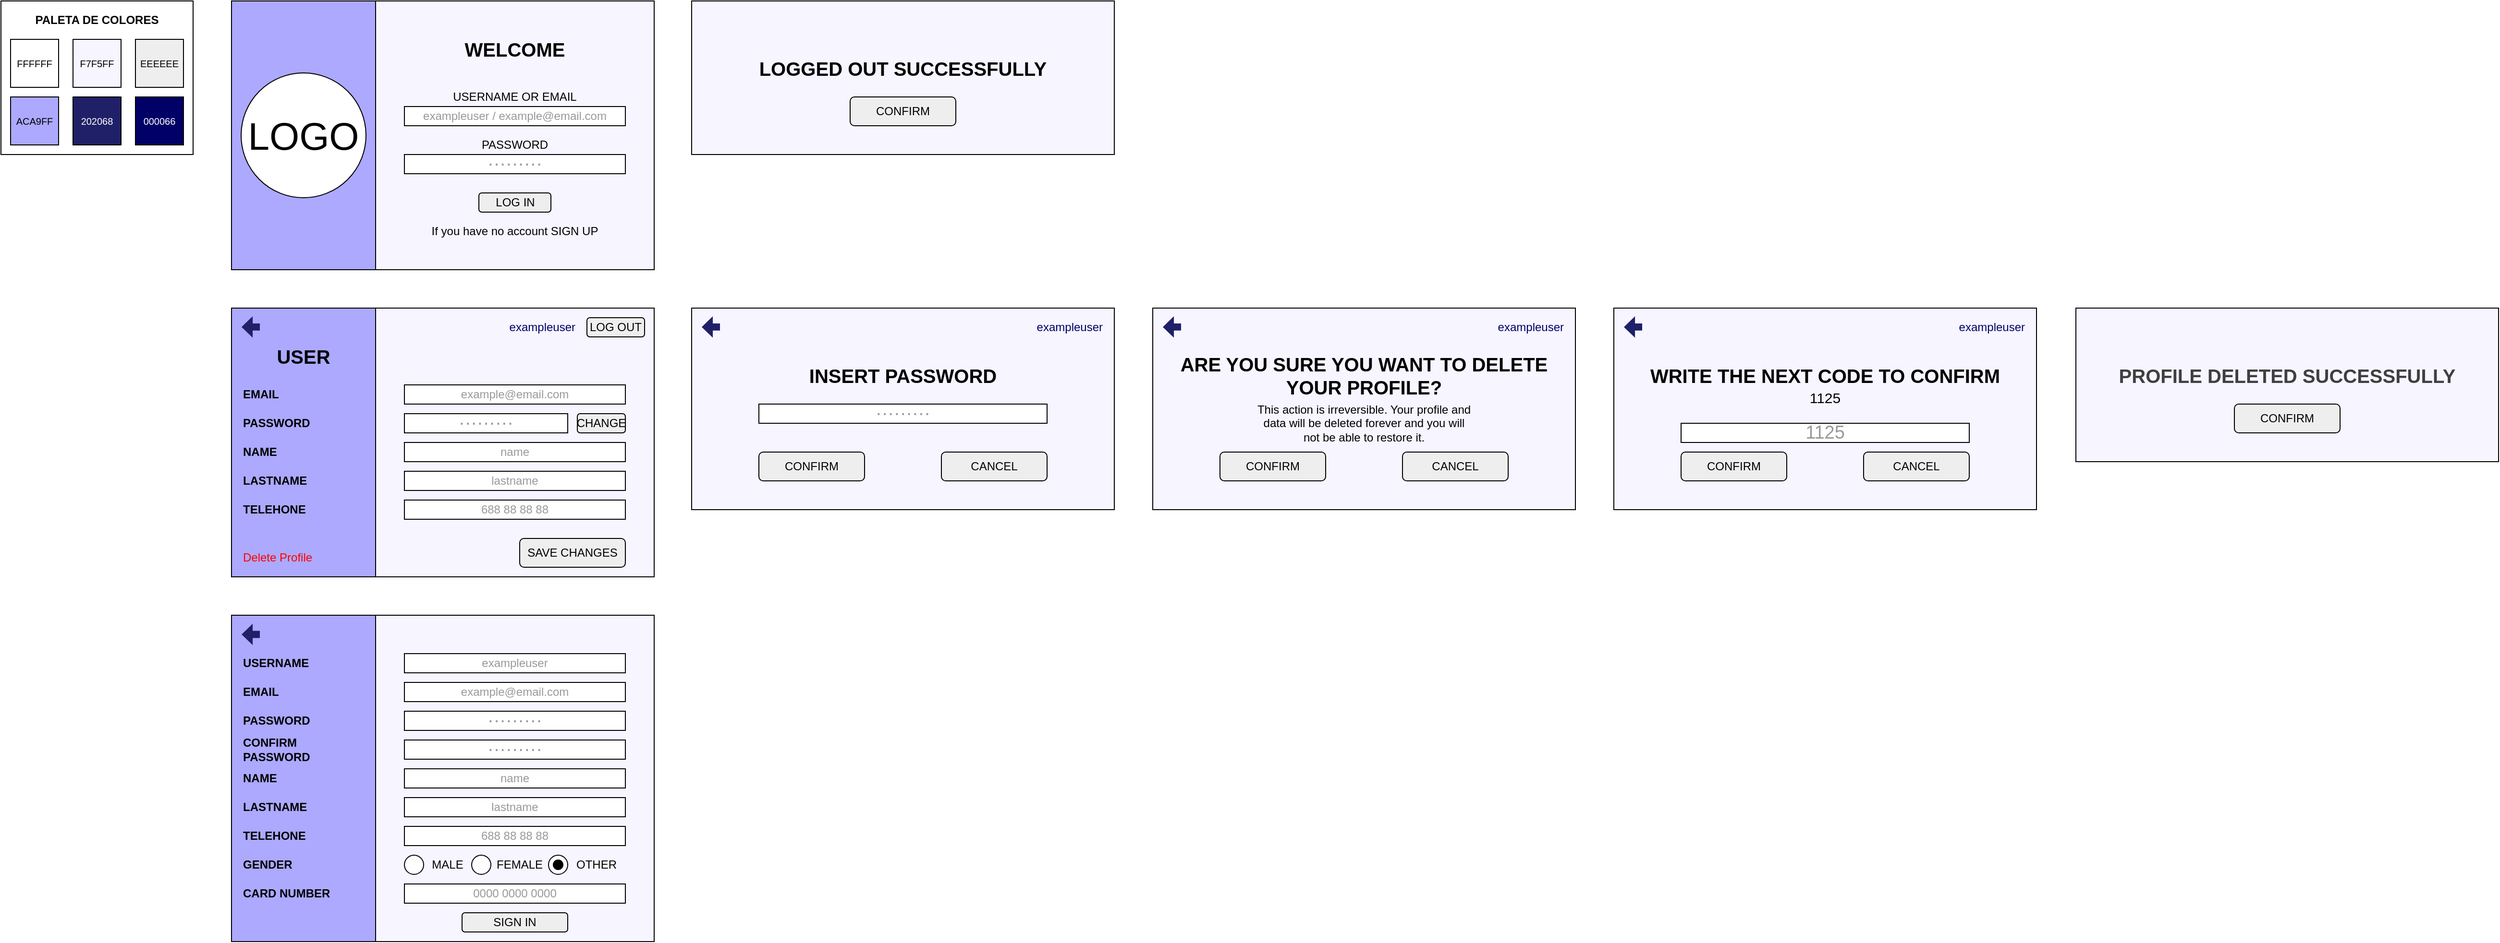 <mxfile>
    <diagram id="fY7jUvB57ei6XOLlgi9u" name="Page-1">
        <mxGraphModel dx="1735" dy="866" grid="1" gridSize="10" guides="1" tooltips="1" connect="1" arrows="1" fold="1" page="1" pageScale="1" pageWidth="850" pageHeight="1100" math="0" shadow="0">
            <root>
                <mxCell id="0"/>
                <mxCell id="1" parent="0"/>
                <mxCell id="2" value="" style="rounded=0;whiteSpace=wrap;html=1;fillColor=#F7F5FF;" parent="1" vertex="1">
                    <mxGeometry x="40" y="40" width="440" height="280" as="geometry"/>
                </mxCell>
                <mxCell id="3" value="" style="rounded=0;whiteSpace=wrap;html=1;fillColor=#ACA9FF;" parent="1" vertex="1">
                    <mxGeometry x="40" y="40" width="150" height="280" as="geometry"/>
                </mxCell>
                <mxCell id="4" value="&lt;font style=&quot;font-size: 40px;&quot;&gt;LOGO&lt;/font&gt;" style="ellipse;whiteSpace=wrap;html=1;aspect=fixed;" parent="1" vertex="1">
                    <mxGeometry x="50" y="115" width="130" height="130" as="geometry"/>
                </mxCell>
                <mxCell id="5" value="&lt;span style=&quot;color: rgb(153, 153, 153);&quot;&gt;exampleuser / example@email.com&lt;/span&gt;" style="rounded=0;whiteSpace=wrap;html=1;" parent="1" vertex="1">
                    <mxGeometry x="220" y="150" width="230" height="20" as="geometry"/>
                </mxCell>
                <mxCell id="6" value="USERNAME OR EMAIL" style="text;html=1;align=center;verticalAlign=middle;whiteSpace=wrap;rounded=0;" parent="1" vertex="1">
                    <mxGeometry x="220" y="130" width="230" height="20" as="geometry"/>
                </mxCell>
                <mxCell id="7" value="&lt;span style=&quot;color: rgb(153, 153, 153); font-size: 19px;&quot;&gt;·········&lt;/span&gt;" style="rounded=0;whiteSpace=wrap;html=1;" parent="1" vertex="1">
                    <mxGeometry x="220" y="200" width="230" height="20" as="geometry"/>
                </mxCell>
                <mxCell id="8" value="PASSWORD" style="text;html=1;align=center;verticalAlign=middle;whiteSpace=wrap;rounded=0;" parent="1" vertex="1">
                    <mxGeometry x="220" y="180" width="230" height="20" as="geometry"/>
                </mxCell>
                <mxCell id="9" value="LOG IN" style="rounded=1;whiteSpace=wrap;html=1;fillColor=#EEEEEE;" parent="1" vertex="1">
                    <mxGeometry x="297.5" y="240" width="75" height="20" as="geometry"/>
                </mxCell>
                <mxCell id="13" value="If you have no account SIGN UP" style="text;html=1;align=center;verticalAlign=middle;whiteSpace=wrap;rounded=0;" parent="1" vertex="1">
                    <mxGeometry x="190" y="270" width="290" height="20" as="geometry"/>
                </mxCell>
                <mxCell id="14" value="" style="rounded=0;whiteSpace=wrap;html=1;fillColor=#F7F5FF;" parent="1" vertex="1">
                    <mxGeometry x="40" y="360" width="440" height="280" as="geometry"/>
                </mxCell>
                <mxCell id="15" value="" style="rounded=0;whiteSpace=wrap;html=1;fillColor=#ACA9FF;" parent="1" vertex="1">
                    <mxGeometry x="40" y="360" width="150" height="280" as="geometry"/>
                </mxCell>
                <mxCell id="17" value="&lt;font style=&quot;color: rgb(153, 153, 153);&quot;&gt;example@email.com&lt;/font&gt;" style="rounded=0;whiteSpace=wrap;html=1;" parent="1" vertex="1">
                    <mxGeometry x="220" y="440" width="230" height="20" as="geometry"/>
                </mxCell>
                <mxCell id="18" value="EMAIL" style="text;html=1;align=left;verticalAlign=middle;whiteSpace=wrap;rounded=0;fontStyle=1" parent="1" vertex="1">
                    <mxGeometry x="50" y="440" width="130" height="20" as="geometry"/>
                </mxCell>
                <mxCell id="21" value="CHANGE" style="rounded=1;whiteSpace=wrap;html=1;fillColor=#EEEEEE;" parent="1" vertex="1">
                    <mxGeometry x="400" y="470" width="50" height="20" as="geometry"/>
                </mxCell>
                <mxCell id="22" value="Delete Profile" style="text;html=1;align=left;verticalAlign=middle;whiteSpace=wrap;rounded=0;fontColor=#FF0000;" parent="1" vertex="1">
                    <mxGeometry x="50" y="610" width="130" height="20" as="geometry"/>
                </mxCell>
                <mxCell id="23" value="PASSWORD" style="text;html=1;align=left;verticalAlign=middle;whiteSpace=wrap;rounded=0;fontStyle=1" parent="1" vertex="1">
                    <mxGeometry x="50" y="470" width="130" height="20" as="geometry"/>
                </mxCell>
                <mxCell id="24" value="NAME" style="text;html=1;align=left;verticalAlign=middle;whiteSpace=wrap;rounded=0;fontStyle=1" parent="1" vertex="1">
                    <mxGeometry x="50" y="500" width="130" height="20" as="geometry"/>
                </mxCell>
                <mxCell id="25" value="LASTNAME" style="text;html=1;align=left;verticalAlign=middle;whiteSpace=wrap;rounded=0;fontStyle=1" parent="1" vertex="1">
                    <mxGeometry x="50" y="530" width="130" height="20" as="geometry"/>
                </mxCell>
                <mxCell id="26" value="TELEHONE" style="text;html=1;align=left;verticalAlign=middle;whiteSpace=wrap;rounded=0;fontStyle=1" parent="1" vertex="1">
                    <mxGeometry x="50" y="560" width="130" height="20" as="geometry"/>
                </mxCell>
                <mxCell id="27" value="&lt;font style=&quot;font-size: 19px; color: rgb(153, 153, 153);&quot;&gt;·········&lt;/font&gt;" style="rounded=0;whiteSpace=wrap;html=1;" parent="1" vertex="1">
                    <mxGeometry x="220" y="470" width="170" height="20" as="geometry"/>
                </mxCell>
                <mxCell id="28" value="&lt;font style=&quot;color: rgb(153, 153, 153);&quot;&gt;name&lt;/font&gt;" style="rounded=0;whiteSpace=wrap;html=1;" parent="1" vertex="1">
                    <mxGeometry x="220" y="500" width="230" height="20" as="geometry"/>
                </mxCell>
                <mxCell id="29" value="lastname" style="rounded=0;whiteSpace=wrap;html=1;fontColor=#999999;" parent="1" vertex="1">
                    <mxGeometry x="220" y="530" width="230" height="20" as="geometry"/>
                </mxCell>
                <mxCell id="31" value="688 88 88 88" style="rounded=0;whiteSpace=wrap;html=1;fontColor=#999999;" parent="1" vertex="1">
                    <mxGeometry x="220" y="560" width="230" height="20" as="geometry"/>
                </mxCell>
                <mxCell id="32" value="exampleuser" style="text;html=1;align=right;verticalAlign=middle;whiteSpace=wrap;rounded=0;fontColor=#000066;" parent="1" vertex="1">
                    <mxGeometry x="220" y="370" width="180" height="20" as="geometry"/>
                </mxCell>
                <mxCell id="33" value="SAVE CHANGES" style="rounded=1;whiteSpace=wrap;html=1;fillColor=#EEEEEE;" parent="1" vertex="1">
                    <mxGeometry x="340" y="600" width="110" height="30" as="geometry"/>
                </mxCell>
                <mxCell id="34" value="" style="rounded=0;whiteSpace=wrap;html=1;fillColor=#F7F5FF;" parent="1" vertex="1">
                    <mxGeometry x="40" y="680" width="440" height="340" as="geometry"/>
                </mxCell>
                <mxCell id="35" value="" style="rounded=0;whiteSpace=wrap;html=1;fillColor=#ACA9FF;" parent="1" vertex="1">
                    <mxGeometry x="40" y="680" width="150" height="340" as="geometry"/>
                </mxCell>
                <mxCell id="36" value="&lt;font style=&quot;color: rgb(153, 153, 153);&quot;&gt;example@email.com&lt;/font&gt;" style="rounded=0;whiteSpace=wrap;html=1;" parent="1" vertex="1">
                    <mxGeometry x="220" y="750" width="230" height="20" as="geometry"/>
                </mxCell>
                <mxCell id="37" value="EMAIL" style="text;html=1;align=left;verticalAlign=middle;whiteSpace=wrap;rounded=0;fontStyle=1" parent="1" vertex="1">
                    <mxGeometry x="50" y="750" width="130" height="20" as="geometry"/>
                </mxCell>
                <mxCell id="40" value="PASSWORD" style="text;html=1;align=left;verticalAlign=middle;whiteSpace=wrap;rounded=0;fontStyle=1" parent="1" vertex="1">
                    <mxGeometry x="50" y="780" width="130" height="20" as="geometry"/>
                </mxCell>
                <mxCell id="41" value="NAME" style="text;html=1;align=left;verticalAlign=middle;whiteSpace=wrap;rounded=0;fontStyle=1" parent="1" vertex="1">
                    <mxGeometry x="50" y="840" width="130" height="20" as="geometry"/>
                </mxCell>
                <mxCell id="42" value="LASTNAME" style="text;html=1;align=left;verticalAlign=middle;whiteSpace=wrap;rounded=0;fontStyle=1" parent="1" vertex="1">
                    <mxGeometry x="50" y="870" width="130" height="20" as="geometry"/>
                </mxCell>
                <mxCell id="43" value="&lt;span style=&quot;color: rgb(0, 0, 0);&quot;&gt;TELEHONE&lt;/span&gt;" style="text;html=1;align=left;verticalAlign=middle;whiteSpace=wrap;rounded=0;fontStyle=1" parent="1" vertex="1">
                    <mxGeometry x="50" y="900" width="130" height="20" as="geometry"/>
                </mxCell>
                <mxCell id="44" value="&lt;font style=&quot;font-size: 19px; color: rgb(153, 153, 153);&quot;&gt;·········&lt;/font&gt;" style="rounded=0;whiteSpace=wrap;html=1;" parent="1" vertex="1">
                    <mxGeometry x="220" y="780" width="230" height="20" as="geometry"/>
                </mxCell>
                <mxCell id="45" value="&lt;font style=&quot;color: rgb(153, 153, 153);&quot;&gt;name&lt;/font&gt;" style="rounded=0;whiteSpace=wrap;html=1;" parent="1" vertex="1">
                    <mxGeometry x="220" y="840" width="230" height="20" as="geometry"/>
                </mxCell>
                <mxCell id="46" value="lastname" style="rounded=0;whiteSpace=wrap;html=1;fontColor=#999999;" parent="1" vertex="1">
                    <mxGeometry x="220" y="870" width="230" height="20" as="geometry"/>
                </mxCell>
                <mxCell id="47" value="&lt;span style=&quot;color: rgb(153, 153, 153);&quot;&gt;688 88 88 88&lt;/span&gt;" style="rounded=0;whiteSpace=wrap;html=1;fontColor=#999999;" parent="1" vertex="1">
                    <mxGeometry x="220" y="900" width="230" height="20" as="geometry"/>
                </mxCell>
                <mxCell id="49" value="SIGN IN" style="rounded=1;whiteSpace=wrap;html=1;fillColor=#EEEEEE;" parent="1" vertex="1">
                    <mxGeometry x="280" y="990" width="110" height="20" as="geometry"/>
                </mxCell>
                <mxCell id="50" value="USERNAME" style="text;html=1;align=left;verticalAlign=middle;whiteSpace=wrap;rounded=0;fontStyle=1" parent="1" vertex="1">
                    <mxGeometry x="50" y="720" width="130" height="20" as="geometry"/>
                </mxCell>
                <mxCell id="51" value="CONFIRM PASSWORD" style="text;html=1;align=left;verticalAlign=middle;whiteSpace=wrap;rounded=0;fontStyle=1" parent="1" vertex="1">
                    <mxGeometry x="50" y="810" width="130" height="20" as="geometry"/>
                </mxCell>
                <mxCell id="52" value="&lt;font style=&quot;font-size: 19px; color: rgb(153, 153, 153);&quot;&gt;·········&lt;/font&gt;" style="rounded=0;whiteSpace=wrap;html=1;" parent="1" vertex="1">
                    <mxGeometry x="220" y="810" width="230" height="20" as="geometry"/>
                </mxCell>
                <mxCell id="53" value="&lt;font style=&quot;color: rgb(153, 153, 153);&quot;&gt;exampleuser&lt;/font&gt;" style="rounded=0;whiteSpace=wrap;html=1;" parent="1" vertex="1">
                    <mxGeometry x="220" y="720" width="230" height="20" as="geometry"/>
                </mxCell>
                <mxCell id="54" value="&lt;font style=&quot;font-size: 20px;&quot;&gt;&lt;b&gt;WELCOME&lt;/b&gt;&lt;/font&gt;" style="text;html=1;align=center;verticalAlign=middle;whiteSpace=wrap;rounded=0;fontColor=#000000;" parent="1" vertex="1">
                    <mxGeometry x="220" y="80" width="230" height="20" as="geometry"/>
                </mxCell>
                <mxCell id="56" value="&lt;font style=&quot;font-size: 20px;&quot;&gt;&lt;b&gt;USER&lt;/b&gt;&lt;/font&gt;" style="text;html=1;align=center;verticalAlign=middle;whiteSpace=wrap;rounded=0;fontColor=#000000;" parent="1" vertex="1">
                    <mxGeometry x="50" y="400" width="130" height="20" as="geometry"/>
                </mxCell>
                <mxCell id="63" value="" style="shape=flexArrow;endArrow=classic;html=1;endWidth=13.881;endSize=3.511;width=7.465;strokeColor=none;fillColor=#202068;" parent="1" edge="1">
                    <mxGeometry width="50" height="50" relative="1" as="geometry">
                        <mxPoint x="70" y="700" as="sourcePoint"/>
                        <mxPoint x="50" y="700" as="targetPoint"/>
                        <Array as="points"/>
                    </mxGeometry>
                </mxCell>
                <mxCell id="64" value="" style="shape=flexArrow;endArrow=classic;html=1;endWidth=13.881;endSize=3.511;width=7.465;strokeColor=none;fillColor=#202068;" parent="1" edge="1">
                    <mxGeometry width="50" height="50" relative="1" as="geometry">
                        <mxPoint x="70" y="379.7" as="sourcePoint"/>
                        <mxPoint x="50" y="379.7" as="targetPoint"/>
                        <Array as="points"/>
                    </mxGeometry>
                </mxCell>
                <mxCell id="66" value="&lt;span style=&quot;color: rgb(153, 153, 153);&quot;&gt;0000 0000 0000&lt;/span&gt;" style="rounded=0;whiteSpace=wrap;html=1;fontColor=#999999;" parent="1" vertex="1">
                    <mxGeometry x="220" y="960" width="230" height="20" as="geometry"/>
                </mxCell>
                <mxCell id="68" value="&lt;span style=&quot;color: rgb(0, 0, 0);&quot;&gt;GENDER&lt;/span&gt;" style="text;html=1;align=left;verticalAlign=middle;whiteSpace=wrap;rounded=0;fontStyle=1" parent="1" vertex="1">
                    <mxGeometry x="50" y="930" width="130" height="20" as="geometry"/>
                </mxCell>
                <mxCell id="69" value="&lt;span style=&quot;color: rgb(0, 0, 0);&quot;&gt;CARD NUMBER&lt;/span&gt;" style="text;html=1;align=left;verticalAlign=middle;whiteSpace=wrap;rounded=0;fontStyle=1" parent="1" vertex="1">
                    <mxGeometry x="50" y="960" width="130" height="20" as="geometry"/>
                </mxCell>
                <mxCell id="70" value="" style="ellipse;whiteSpace=wrap;html=1;aspect=fixed;" parent="1" vertex="1">
                    <mxGeometry x="220" y="930" width="20" height="20" as="geometry"/>
                </mxCell>
                <mxCell id="71" value="" style="ellipse;whiteSpace=wrap;html=1;aspect=fixed;" parent="1" vertex="1">
                    <mxGeometry x="290" y="930" width="20" height="20" as="geometry"/>
                </mxCell>
                <mxCell id="72" value="" style="ellipse;whiteSpace=wrap;html=1;aspect=fixed;" parent="1" vertex="1">
                    <mxGeometry x="370" y="930" width="20" height="20" as="geometry"/>
                </mxCell>
                <mxCell id="73" value="MALE" style="text;html=1;align=center;verticalAlign=middle;whiteSpace=wrap;rounded=0;" parent="1" vertex="1">
                    <mxGeometry x="235" y="930" width="60" height="20" as="geometry"/>
                </mxCell>
                <mxCell id="74" value="FEMALE" style="text;html=1;align=center;verticalAlign=middle;whiteSpace=wrap;rounded=0;" parent="1" vertex="1">
                    <mxGeometry x="310" y="930" width="60" height="20" as="geometry"/>
                </mxCell>
                <mxCell id="75" value="OTHER" style="text;html=1;align=center;verticalAlign=middle;whiteSpace=wrap;rounded=0;" parent="1" vertex="1">
                    <mxGeometry x="390" y="930" width="60" height="20" as="geometry"/>
                </mxCell>
                <mxCell id="76" value="" style="ellipse;whiteSpace=wrap;html=1;aspect=fixed;fillColor=#000000;" parent="1" vertex="1">
                    <mxGeometry x="375" y="935" width="10" height="10" as="geometry"/>
                </mxCell>
                <mxCell id="77" value="LOG OUT" style="rounded=1;whiteSpace=wrap;html=1;fillColor=#EEEEEE;" parent="1" vertex="1">
                    <mxGeometry x="410" y="370" width="60" height="20" as="geometry"/>
                </mxCell>
                <mxCell id="78" value="" style="rounded=0;whiteSpace=wrap;html=1;fillColor=#F7F5FF;" parent="1" vertex="1">
                    <mxGeometry x="999" y="360" width="440" height="210" as="geometry"/>
                </mxCell>
                <mxCell id="92" value="exampleuser" style="text;html=1;align=right;verticalAlign=middle;whiteSpace=wrap;rounded=0;fontColor=#000066;" parent="1" vertex="1">
                    <mxGeometry x="1249" y="370" width="180" height="20" as="geometry"/>
                </mxCell>
                <mxCell id="94" value="&lt;font style=&quot;font-size: 20px;&quot;&gt;&lt;b&gt;ARE YOU SURE YOU WANT TO DELETE YOUR PROFILE?&lt;/b&gt;&lt;/font&gt;" style="text;html=1;align=center;verticalAlign=middle;whiteSpace=wrap;rounded=0;" parent="1" vertex="1">
                    <mxGeometry x="1009" y="420" width="420" height="20" as="geometry"/>
                </mxCell>
                <mxCell id="95" value="" style="shape=flexArrow;endArrow=classic;html=1;endWidth=13.881;endSize=3.511;width=7.465;strokeColor=none;fillColor=#202068;" parent="1" edge="1">
                    <mxGeometry width="50" height="50" relative="1" as="geometry">
                        <mxPoint x="1029" y="379.7" as="sourcePoint"/>
                        <mxPoint x="1009" y="379.7" as="targetPoint"/>
                        <Array as="points"/>
                    </mxGeometry>
                </mxCell>
                <mxCell id="97" value="This action is irreversible. Your profile and data will be deleted forever and you will not be able to restore it." style="text;html=1;align=center;verticalAlign=middle;whiteSpace=wrap;rounded=0;" parent="1" vertex="1">
                    <mxGeometry x="1104" y="460" width="230" height="40" as="geometry"/>
                </mxCell>
                <mxCell id="98" value="CONFIRM" style="rounded=1;whiteSpace=wrap;html=1;fillColor=#EEEEEE;" parent="1" vertex="1">
                    <mxGeometry x="1069" y="510" width="110" height="30" as="geometry"/>
                </mxCell>
                <mxCell id="99" value="CANCEL" style="rounded=1;whiteSpace=wrap;html=1;fillColor=#EEEEEE;" parent="1" vertex="1">
                    <mxGeometry x="1259" y="510" width="110" height="30" as="geometry"/>
                </mxCell>
                <mxCell id="100" value="" style="rounded=0;whiteSpace=wrap;html=1;fillColor=#F7F5FF;" parent="1" vertex="1">
                    <mxGeometry x="519" y="360" width="440" height="210" as="geometry"/>
                </mxCell>
                <mxCell id="101" value="exampleuser" style="text;html=1;align=right;verticalAlign=middle;whiteSpace=wrap;rounded=0;fontColor=#000066;" parent="1" vertex="1">
                    <mxGeometry x="769" y="370" width="180" height="20" as="geometry"/>
                </mxCell>
                <mxCell id="102" value="&lt;font style=&quot;font-size: 20px;&quot;&gt;&lt;b&gt;INSERT PASSWORD&lt;/b&gt;&lt;/font&gt;" style="text;html=1;align=center;verticalAlign=middle;whiteSpace=wrap;rounded=0;" parent="1" vertex="1">
                    <mxGeometry x="529" y="420" width="420" height="20" as="geometry"/>
                </mxCell>
                <mxCell id="103" value="" style="shape=flexArrow;endArrow=classic;html=1;endWidth=13.881;endSize=3.511;width=7.465;strokeColor=none;fillColor=#202068;" parent="1" edge="1">
                    <mxGeometry width="50" height="50" relative="1" as="geometry">
                        <mxPoint x="549" y="379.7" as="sourcePoint"/>
                        <mxPoint x="529" y="379.7" as="targetPoint"/>
                        <Array as="points"/>
                    </mxGeometry>
                </mxCell>
                <mxCell id="105" value="CONFIRM" style="rounded=1;whiteSpace=wrap;html=1;fillColor=#EEEEEE;" parent="1" vertex="1">
                    <mxGeometry x="589" y="510" width="110" height="30" as="geometry"/>
                </mxCell>
                <mxCell id="106" value="CANCEL" style="rounded=1;whiteSpace=wrap;html=1;fillColor=#EEEEEE;" parent="1" vertex="1">
                    <mxGeometry x="779" y="510" width="110" height="30" as="geometry"/>
                </mxCell>
                <mxCell id="108" value="&lt;font style=&quot;font-size: 19px; color: rgb(153, 153, 153);&quot;&gt;·········&lt;/font&gt;" style="rounded=0;whiteSpace=wrap;html=1;" parent="1" vertex="1">
                    <mxGeometry x="589" y="460" width="300" height="20" as="geometry"/>
                </mxCell>
                <mxCell id="109" value="" style="rounded=0;whiteSpace=wrap;html=1;fillColor=#F7F5FF;" parent="1" vertex="1">
                    <mxGeometry x="1479" y="360" width="440" height="210" as="geometry"/>
                </mxCell>
                <mxCell id="110" value="exampleuser" style="text;html=1;align=right;verticalAlign=middle;whiteSpace=wrap;rounded=0;fontColor=#000066;" parent="1" vertex="1">
                    <mxGeometry x="1729" y="370" width="180" height="20" as="geometry"/>
                </mxCell>
                <mxCell id="111" value="&lt;font style=&quot;font-size: 20px;&quot;&gt;&lt;b&gt;WRITE THE NEXT CODE TO CONFIRM&lt;/b&gt;&lt;/font&gt;" style="text;html=1;align=center;verticalAlign=middle;whiteSpace=wrap;rounded=0;" parent="1" vertex="1">
                    <mxGeometry x="1489" y="420" width="420" height="20" as="geometry"/>
                </mxCell>
                <mxCell id="112" value="" style="shape=flexArrow;endArrow=classic;html=1;endWidth=13.881;endSize=3.511;width=7.465;strokeColor=none;fillColor=#202068;" parent="1" edge="1">
                    <mxGeometry width="50" height="50" relative="1" as="geometry">
                        <mxPoint x="1509" y="379.7" as="sourcePoint"/>
                        <mxPoint x="1489" y="379.7" as="targetPoint"/>
                        <Array as="points"/>
                    </mxGeometry>
                </mxCell>
                <mxCell id="113" value="CONFIRM" style="rounded=1;whiteSpace=wrap;html=1;fillColor=#EEEEEE;" parent="1" vertex="1">
                    <mxGeometry x="1549" y="510" width="110" height="30" as="geometry"/>
                </mxCell>
                <mxCell id="114" value="CANCEL" style="rounded=1;whiteSpace=wrap;html=1;fillColor=#EEEEEE;" parent="1" vertex="1">
                    <mxGeometry x="1739" y="510" width="110" height="30" as="geometry"/>
                </mxCell>
                <mxCell id="115" value="&lt;font style=&quot;font-size: 19px; color: rgb(153, 153, 153);&quot;&gt;1125&lt;/font&gt;" style="rounded=0;whiteSpace=wrap;html=1;" parent="1" vertex="1">
                    <mxGeometry x="1549" y="480" width="300" height="20" as="geometry"/>
                </mxCell>
                <mxCell id="116" value="&lt;font style=&quot;font-size: 15px;&quot;&gt;&lt;span style=&quot;font-weight: normal;&quot;&gt;1125&lt;/span&gt;&lt;/font&gt;" style="text;html=1;align=center;verticalAlign=middle;whiteSpace=wrap;rounded=0;fontStyle=1" parent="1" vertex="1">
                    <mxGeometry x="1549" y="440" width="300" height="25" as="geometry"/>
                </mxCell>
                <mxCell id="117" value="" style="rounded=0;whiteSpace=wrap;html=1;fillColor=#F7F5FF;" parent="1" vertex="1">
                    <mxGeometry x="519" y="40" width="440" height="160" as="geometry"/>
                </mxCell>
                <mxCell id="119" value="&lt;font style=&quot;font-size: 20px;&quot;&gt;&lt;b&gt;LOGGED OUT SUCCESSFULLY&lt;/b&gt;&lt;/font&gt;" style="text;html=1;align=center;verticalAlign=middle;whiteSpace=wrap;rounded=0;" parent="1" vertex="1">
                    <mxGeometry x="529" y="100" width="420" height="20" as="geometry"/>
                </mxCell>
                <mxCell id="122" value="CONFIRM" style="rounded=1;whiteSpace=wrap;html=1;fillColor=#EEEEEE;" parent="1" vertex="1">
                    <mxGeometry x="684" y="140" width="110" height="30" as="geometry"/>
                </mxCell>
                <mxCell id="124" value="" style="rounded=0;whiteSpace=wrap;html=1;fillColor=#F7F5FF;" parent="1" vertex="1">
                    <mxGeometry x="1960" y="360" width="440" height="160" as="geometry"/>
                </mxCell>
                <mxCell id="125" value="&lt;b style=&quot;color: rgb(63, 63, 63); scrollbar-color: rgb(226, 226, 226) rgb(251, 251, 251); font-size: 20px;&quot;&gt;PROFILE DELETED SUCCESSFULLY&lt;/b&gt;" style="text;html=1;align=center;verticalAlign=middle;whiteSpace=wrap;rounded=0;" parent="1" vertex="1">
                    <mxGeometry x="1970" y="420" width="420" height="20" as="geometry"/>
                </mxCell>
                <mxCell id="126" value="CONFIRM" style="rounded=1;whiteSpace=wrap;html=1;fillColor=#EEEEEE;" parent="1" vertex="1">
                    <mxGeometry x="2125" y="460" width="110" height="30" as="geometry"/>
                </mxCell>
                <mxCell id="127" value="" style="rounded=0;whiteSpace=wrap;html=1;" vertex="1" parent="1">
                    <mxGeometry x="-200" y="40" width="200" height="160" as="geometry"/>
                </mxCell>
                <mxCell id="128" value="&lt;font style=&quot;&quot;&gt;EEEEEE&lt;/font&gt;" style="rounded=0;whiteSpace=wrap;html=1;fillColor=#EEEEEE;fontSize=10;fontColor=default;" vertex="1" parent="1">
                    <mxGeometry x="-60" y="80" width="50" height="50" as="geometry"/>
                </mxCell>
                <mxCell id="129" value="FFFFFF" style="rounded=0;whiteSpace=wrap;html=1;fillColor=#FFFFFF;fontSize=10;fontColor=default;" vertex="1" parent="1">
                    <mxGeometry x="-190" y="80" width="50" height="50" as="geometry"/>
                </mxCell>
                <mxCell id="130" value="ACA9FF" style="rounded=0;whiteSpace=wrap;html=1;fontSize=10;fontColor=default;fillColor=#ACA9FF;" vertex="1" parent="1">
                    <mxGeometry x="-190" y="140" width="50" height="50" as="geometry"/>
                </mxCell>
                <mxCell id="131" value="F7F5FF" style="rounded=0;whiteSpace=wrap;html=1;fontSize=10;fontColor=default;fillColor=#F7F5FF;" vertex="1" parent="1">
                    <mxGeometry x="-125" y="80" width="50" height="50" as="geometry"/>
                </mxCell>
                <mxCell id="132" value="&lt;font style=&quot;color: rgb(255, 255, 255);&quot;&gt;000066&lt;/font&gt;" style="rounded=0;whiteSpace=wrap;html=1;fontSize=10;fontColor=default;fillColor=#000066;" vertex="1" parent="1">
                    <mxGeometry x="-60" y="140" width="50" height="50" as="geometry"/>
                </mxCell>
                <mxCell id="133" value="&lt;font style=&quot;color: rgb(255, 255, 255);&quot;&gt;202068&lt;/font&gt;" style="rounded=0;whiteSpace=wrap;html=1;fontSize=10;fontColor=default;fillColor=#202068;" vertex="1" parent="1">
                    <mxGeometry x="-125" y="140" width="50" height="50" as="geometry"/>
                </mxCell>
                <mxCell id="134" value="PALETA DE COLORES" style="text;html=1;align=center;verticalAlign=middle;whiteSpace=wrap;rounded=0;fontStyle=1" vertex="1" parent="1">
                    <mxGeometry x="-190" y="50" width="180" height="20" as="geometry"/>
                </mxCell>
            </root>
        </mxGraphModel>
    </diagram>
</mxfile>